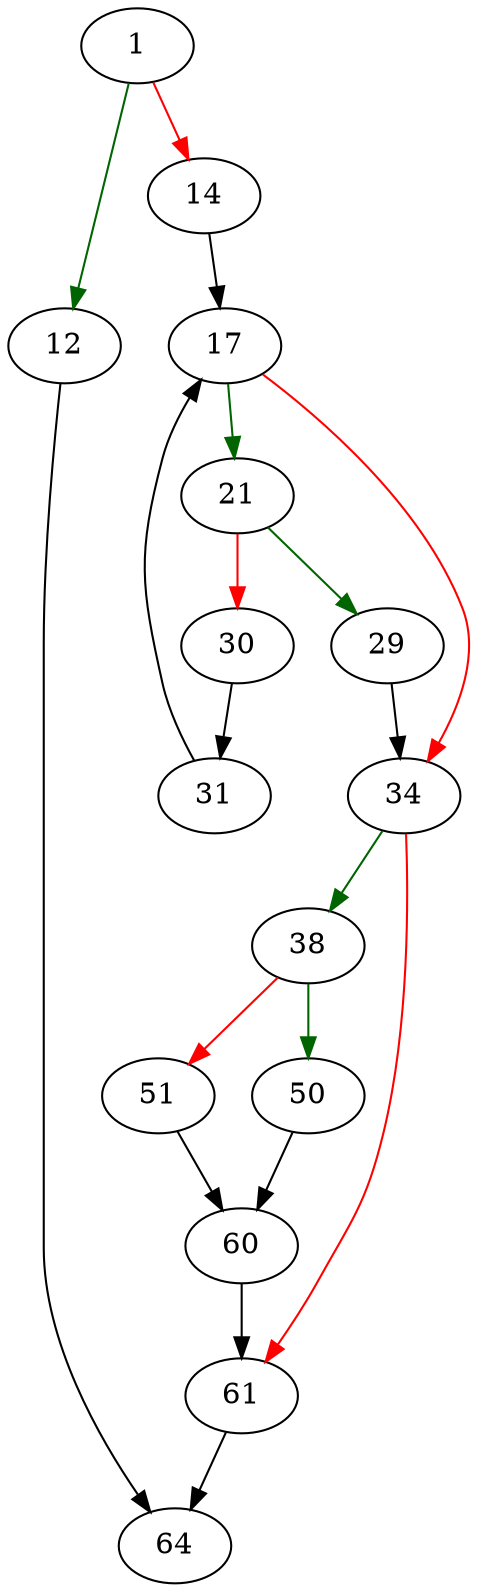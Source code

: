 strict digraph "sqlite3_auto_extension" {
	// Node definitions.
	1 [entry=true];
	12;
	14;
	64;
	17;
	21;
	34;
	29;
	30;
	31;
	38;
	61;
	50;
	51;
	60;

	// Edge definitions.
	1 -> 12 [
		color=darkgreen
		cond=true
	];
	1 -> 14 [
		color=red
		cond=false
	];
	12 -> 64;
	14 -> 17;
	17 -> 21 [
		color=darkgreen
		cond=true
	];
	17 -> 34 [
		color=red
		cond=false
	];
	21 -> 29 [
		color=darkgreen
		cond=true
	];
	21 -> 30 [
		color=red
		cond=false
	];
	34 -> 38 [
		color=darkgreen
		cond=true
	];
	34 -> 61 [
		color=red
		cond=false
	];
	29 -> 34;
	30 -> 31;
	31 -> 17;
	38 -> 50 [
		color=darkgreen
		cond=true
	];
	38 -> 51 [
		color=red
		cond=false
	];
	61 -> 64;
	50 -> 60;
	51 -> 60;
	60 -> 61;
}